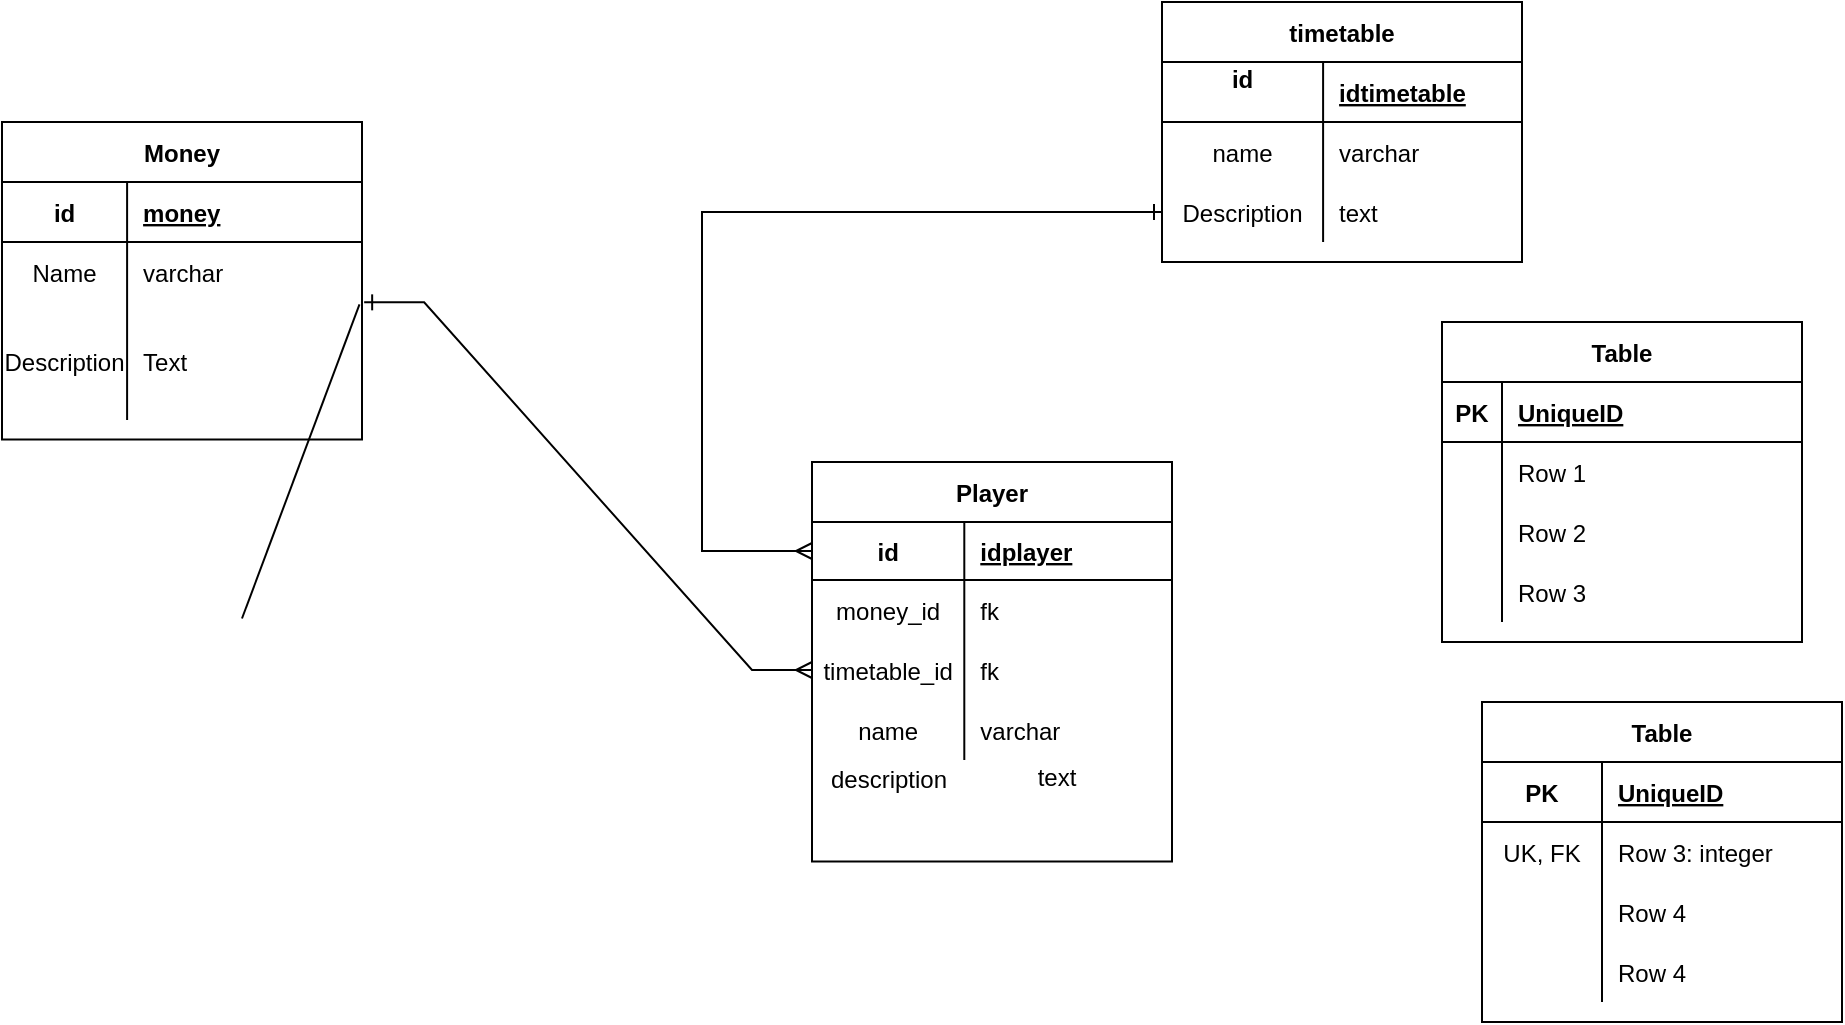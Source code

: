 <mxfile version="15.5.8" type="github">
  <diagram id="-oKt8M-A-XIeJBn6rVSu" name="Page-1">
    <mxGraphModel dx="1221" dy="606" grid="1" gridSize="10" guides="1" tooltips="1" connect="1" arrows="1" fold="1" page="1" pageScale="1" pageWidth="300000" pageHeight="300000" math="0" shadow="0">
      <root>
        <mxCell id="0" />
        <mxCell id="1" parent="0" />
        <mxCell id="iiKmWWzBk5WKIRumK6L6-1" value="Money" style="shape=table;startSize=30;container=1;collapsible=1;childLayout=tableLayout;fixedRows=1;rowLines=0;fontStyle=1;align=center;resizeLast=1;fillColor=none;gradientColor=none;" parent="1" vertex="1">
          <mxGeometry x="10" y="190" width="180" height="158.75" as="geometry">
            <mxRectangle x="-83" y="305.25" width="65" height="30" as="alternateBounds" />
          </mxGeometry>
        </mxCell>
        <mxCell id="iiKmWWzBk5WKIRumK6L6-2" value="" style="shape=partialRectangle;collapsible=0;dropTarget=0;pointerEvents=0;fillColor=none;top=0;left=0;bottom=1;right=0;points=[[0,0.5],[1,0.5]];portConstraint=eastwest;" parent="iiKmWWzBk5WKIRumK6L6-1" vertex="1">
          <mxGeometry y="30" width="180" height="30" as="geometry" />
        </mxCell>
        <mxCell id="iiKmWWzBk5WKIRumK6L6-3" value="id" style="shape=partialRectangle;connectable=0;fillColor=none;top=0;left=0;bottom=0;right=0;fontStyle=1;overflow=hidden;" parent="iiKmWWzBk5WKIRumK6L6-2" vertex="1">
          <mxGeometry width="62.55" height="30" as="geometry">
            <mxRectangle width="62.55" height="30" as="alternateBounds" />
          </mxGeometry>
        </mxCell>
        <mxCell id="iiKmWWzBk5WKIRumK6L6-4" value="money" style="shape=partialRectangle;connectable=0;fillColor=none;top=0;left=0;bottom=0;right=0;align=left;spacingLeft=6;fontStyle=5;overflow=hidden;" parent="iiKmWWzBk5WKIRumK6L6-2" vertex="1">
          <mxGeometry x="62.55" width="117.45" height="30" as="geometry">
            <mxRectangle width="117.45" height="30" as="alternateBounds" />
          </mxGeometry>
        </mxCell>
        <mxCell id="iiKmWWzBk5WKIRumK6L6-5" value="" style="shape=partialRectangle;collapsible=0;dropTarget=0;pointerEvents=0;fillColor=none;top=0;left=0;bottom=0;right=0;points=[[0,0.5],[1,0.5]];portConstraint=eastwest;" parent="iiKmWWzBk5WKIRumK6L6-1" vertex="1">
          <mxGeometry y="60" width="180" height="30" as="geometry" />
        </mxCell>
        <mxCell id="iiKmWWzBk5WKIRumK6L6-6" value="Name" style="shape=partialRectangle;connectable=0;fillColor=none;top=0;left=0;bottom=0;right=0;editable=1;overflow=hidden;" parent="iiKmWWzBk5WKIRumK6L6-5" vertex="1">
          <mxGeometry width="62.55" height="30" as="geometry">
            <mxRectangle width="62.55" height="30" as="alternateBounds" />
          </mxGeometry>
        </mxCell>
        <mxCell id="iiKmWWzBk5WKIRumK6L6-7" value="varchar" style="shape=partialRectangle;connectable=0;fillColor=none;top=0;left=0;bottom=0;right=0;align=left;spacingLeft=6;overflow=hidden;" parent="iiKmWWzBk5WKIRumK6L6-5" vertex="1">
          <mxGeometry x="62.55" width="117.45" height="30" as="geometry">
            <mxRectangle width="117.45" height="30" as="alternateBounds" />
          </mxGeometry>
        </mxCell>
        <mxCell id="iiKmWWzBk5WKIRumK6L6-8" value="" style="shape=partialRectangle;collapsible=0;dropTarget=0;pointerEvents=0;fillColor=none;top=0;left=0;bottom=0;right=0;points=[[0,0.5],[1,0.5]];portConstraint=eastwest;" parent="iiKmWWzBk5WKIRumK6L6-1" vertex="1">
          <mxGeometry y="90" width="180" height="59" as="geometry" />
        </mxCell>
        <mxCell id="iiKmWWzBk5WKIRumK6L6-9" value="Description" style="shape=partialRectangle;connectable=0;fillColor=none;top=0;left=0;bottom=0;right=0;editable=1;overflow=hidden;" parent="iiKmWWzBk5WKIRumK6L6-8" vertex="1">
          <mxGeometry width="62.55" height="59" as="geometry">
            <mxRectangle width="62.55" height="59" as="alternateBounds" />
          </mxGeometry>
        </mxCell>
        <mxCell id="iiKmWWzBk5WKIRumK6L6-10" value="Text" style="shape=partialRectangle;connectable=0;fillColor=none;top=0;left=0;bottom=0;right=0;align=left;spacingLeft=6;overflow=hidden;" parent="iiKmWWzBk5WKIRumK6L6-8" vertex="1">
          <mxGeometry x="62.55" width="117.45" height="59" as="geometry">
            <mxRectangle width="117.45" height="59" as="alternateBounds" />
          </mxGeometry>
        </mxCell>
        <mxCell id="iiKmWWzBk5WKIRumK6L6-11" value="" style="endArrow=none;html=1;rounded=0;entryX=0.993;entryY=0.02;entryDx=0;entryDy=0;entryPerimeter=0;" parent="1" target="iiKmWWzBk5WKIRumK6L6-8" edge="1">
          <mxGeometry relative="1" as="geometry">
            <mxPoint x="130" y="438.25" as="sourcePoint" />
            <mxPoint x="290" y="438.25" as="targetPoint" />
          </mxGeometry>
        </mxCell>
        <mxCell id="iiKmWWzBk5WKIRumK6L6-12" value="Player" style="shape=table;startSize=30;container=1;collapsible=1;childLayout=tableLayout;fixedRows=1;rowLines=0;fontStyle=1;align=center;resizeLast=1;fillColor=none;gradientColor=none;" parent="1" vertex="1">
          <mxGeometry x="415" y="360" width="180" height="199.75" as="geometry">
            <mxRectangle x="202" y="305.25" width="63" height="30" as="alternateBounds" />
          </mxGeometry>
        </mxCell>
        <mxCell id="iiKmWWzBk5WKIRumK6L6-13" value="" style="shape=partialRectangle;collapsible=0;dropTarget=0;pointerEvents=0;fillColor=none;top=0;left=0;bottom=1;right=0;points=[[0,0.5],[1,0.5]];portConstraint=eastwest;" parent="iiKmWWzBk5WKIRumK6L6-12" vertex="1">
          <mxGeometry y="30" width="180" height="29" as="geometry" />
        </mxCell>
        <mxCell id="iiKmWWzBk5WKIRumK6L6-14" value="id" style="shape=partialRectangle;connectable=0;fillColor=none;top=0;left=0;bottom=0;right=0;fontStyle=1;overflow=hidden;" parent="iiKmWWzBk5WKIRumK6L6-13" vertex="1">
          <mxGeometry width="76.15" height="29" as="geometry">
            <mxRectangle width="76.15" height="29" as="alternateBounds" />
          </mxGeometry>
        </mxCell>
        <mxCell id="iiKmWWzBk5WKIRumK6L6-15" value="idplayer" style="shape=partialRectangle;connectable=0;fillColor=none;top=0;left=0;bottom=0;right=0;align=left;spacingLeft=6;fontStyle=5;overflow=hidden;" parent="iiKmWWzBk5WKIRumK6L6-13" vertex="1">
          <mxGeometry x="76.15" width="103.85" height="29" as="geometry">
            <mxRectangle width="103.85" height="29" as="alternateBounds" />
          </mxGeometry>
        </mxCell>
        <mxCell id="iiKmWWzBk5WKIRumK6L6-16" value="" style="shape=partialRectangle;collapsible=0;dropTarget=0;pointerEvents=0;fillColor=none;top=0;left=0;bottom=0;right=0;points=[[0,0.5],[1,0.5]];portConstraint=eastwest;" parent="iiKmWWzBk5WKIRumK6L6-12" vertex="1">
          <mxGeometry y="59" width="180" height="30" as="geometry" />
        </mxCell>
        <mxCell id="iiKmWWzBk5WKIRumK6L6-17" value="money_id" style="shape=partialRectangle;connectable=0;fillColor=none;top=0;left=0;bottom=0;right=0;editable=1;overflow=hidden;" parent="iiKmWWzBk5WKIRumK6L6-16" vertex="1">
          <mxGeometry width="76.15" height="30" as="geometry">
            <mxRectangle width="76.15" height="30" as="alternateBounds" />
          </mxGeometry>
        </mxCell>
        <mxCell id="iiKmWWzBk5WKIRumK6L6-18" value="fk" style="shape=partialRectangle;connectable=0;fillColor=none;top=0;left=0;bottom=0;right=0;align=left;spacingLeft=6;overflow=hidden;" parent="iiKmWWzBk5WKIRumK6L6-16" vertex="1">
          <mxGeometry x="76.15" width="103.85" height="30" as="geometry">
            <mxRectangle width="103.85" height="30" as="alternateBounds" />
          </mxGeometry>
        </mxCell>
        <mxCell id="iiKmWWzBk5WKIRumK6L6-19" value="" style="shape=partialRectangle;collapsible=0;dropTarget=0;pointerEvents=0;fillColor=none;top=0;left=0;bottom=0;right=0;points=[[0,0.5],[1,0.5]];portConstraint=eastwest;" parent="iiKmWWzBk5WKIRumK6L6-12" vertex="1">
          <mxGeometry y="89" width="180" height="30" as="geometry" />
        </mxCell>
        <mxCell id="iiKmWWzBk5WKIRumK6L6-20" value="timetable_id" style="shape=partialRectangle;connectable=0;fillColor=none;top=0;left=0;bottom=0;right=0;editable=1;overflow=hidden;" parent="iiKmWWzBk5WKIRumK6L6-19" vertex="1">
          <mxGeometry width="76.15" height="30" as="geometry">
            <mxRectangle width="76.15" height="30" as="alternateBounds" />
          </mxGeometry>
        </mxCell>
        <mxCell id="iiKmWWzBk5WKIRumK6L6-21" value="fk" style="shape=partialRectangle;connectable=0;fillColor=none;top=0;left=0;bottom=0;right=0;align=left;spacingLeft=6;overflow=hidden;" parent="iiKmWWzBk5WKIRumK6L6-19" vertex="1">
          <mxGeometry x="76.15" width="103.85" height="30" as="geometry">
            <mxRectangle width="103.85" height="30" as="alternateBounds" />
          </mxGeometry>
        </mxCell>
        <mxCell id="iiKmWWzBk5WKIRumK6L6-22" value="" style="shape=partialRectangle;collapsible=0;dropTarget=0;pointerEvents=0;fillColor=none;top=0;left=0;bottom=0;right=0;points=[[0,0.5],[1,0.5]];portConstraint=eastwest;" parent="iiKmWWzBk5WKIRumK6L6-12" vertex="1">
          <mxGeometry y="119" width="180" height="30" as="geometry" />
        </mxCell>
        <mxCell id="iiKmWWzBk5WKIRumK6L6-23" value="name" style="shape=partialRectangle;connectable=0;fillColor=none;top=0;left=0;bottom=0;right=0;editable=1;overflow=hidden;" parent="iiKmWWzBk5WKIRumK6L6-22" vertex="1">
          <mxGeometry width="76.15" height="30" as="geometry">
            <mxRectangle width="76.15" height="30" as="alternateBounds" />
          </mxGeometry>
        </mxCell>
        <mxCell id="iiKmWWzBk5WKIRumK6L6-24" value="varchar" style="shape=partialRectangle;connectable=0;fillColor=none;top=0;left=0;bottom=0;right=0;align=left;spacingLeft=6;overflow=hidden;" parent="iiKmWWzBk5WKIRumK6L6-22" vertex="1">
          <mxGeometry x="76.15" width="103.85" height="30" as="geometry">
            <mxRectangle width="103.85" height="30" as="alternateBounds" />
          </mxGeometry>
        </mxCell>
        <mxCell id="iiKmWWzBk5WKIRumK6L6-25" value="" style="edgeStyle=entityRelationEdgeStyle;fontSize=12;html=1;endArrow=ERmany;endFill=0;rounded=0;exitX=1.006;exitY=0.003;exitDx=0;exitDy=0;exitPerimeter=0;entryX=0;entryY=0.5;entryDx=0;entryDy=0;startArrow=ERone;startFill=0;" parent="1" source="iiKmWWzBk5WKIRumK6L6-8" target="iiKmWWzBk5WKIRumK6L6-19" edge="1">
          <mxGeometry width="100" height="100" relative="1" as="geometry">
            <mxPoint x="274" y="652" as="sourcePoint" />
            <mxPoint x="416" y="438" as="targetPoint" />
          </mxGeometry>
        </mxCell>
        <mxCell id="iiKmWWzBk5WKIRumK6L6-26" value="timetable" style="shape=table;startSize=30;container=1;collapsible=1;childLayout=tableLayout;fixedRows=1;rowLines=0;fontStyle=1;align=center;resizeLast=1;fillColor=none;gradientColor=none;" parent="1" vertex="1">
          <mxGeometry x="590" y="130" width="180" height="130" as="geometry" />
        </mxCell>
        <mxCell id="iiKmWWzBk5WKIRumK6L6-27" value="" style="shape=partialRectangle;collapsible=0;dropTarget=0;pointerEvents=0;fillColor=none;top=0;left=0;bottom=1;right=0;points=[[0,0.5],[1,0.5]];portConstraint=eastwest;" parent="iiKmWWzBk5WKIRumK6L6-26" vertex="1">
          <mxGeometry y="30" width="180" height="30" as="geometry" />
        </mxCell>
        <mxCell id="iiKmWWzBk5WKIRumK6L6-28" value="id&#xa;" style="shape=partialRectangle;connectable=0;fillColor=none;top=0;left=0;bottom=0;right=0;fontStyle=1;overflow=hidden;" parent="iiKmWWzBk5WKIRumK6L6-27" vertex="1">
          <mxGeometry width="80.55" height="30" as="geometry">
            <mxRectangle width="80.55" height="30" as="alternateBounds" />
          </mxGeometry>
        </mxCell>
        <mxCell id="iiKmWWzBk5WKIRumK6L6-29" value="idtimetable" style="shape=partialRectangle;connectable=0;fillColor=none;top=0;left=0;bottom=0;right=0;align=left;spacingLeft=6;fontStyle=5;overflow=hidden;" parent="iiKmWWzBk5WKIRumK6L6-27" vertex="1">
          <mxGeometry x="80.55" width="99.45" height="30" as="geometry">
            <mxRectangle width="99.45" height="30" as="alternateBounds" />
          </mxGeometry>
        </mxCell>
        <mxCell id="iiKmWWzBk5WKIRumK6L6-30" value="" style="shape=partialRectangle;collapsible=0;dropTarget=0;pointerEvents=0;fillColor=none;top=0;left=0;bottom=0;right=0;points=[[0,0.5],[1,0.5]];portConstraint=eastwest;" parent="iiKmWWzBk5WKIRumK6L6-26" vertex="1">
          <mxGeometry y="60" width="180" height="30" as="geometry" />
        </mxCell>
        <mxCell id="iiKmWWzBk5WKIRumK6L6-31" value="name" style="shape=partialRectangle;connectable=0;fillColor=none;top=0;left=0;bottom=0;right=0;editable=1;overflow=hidden;" parent="iiKmWWzBk5WKIRumK6L6-30" vertex="1">
          <mxGeometry width="80.55" height="30" as="geometry">
            <mxRectangle width="80.55" height="30" as="alternateBounds" />
          </mxGeometry>
        </mxCell>
        <mxCell id="iiKmWWzBk5WKIRumK6L6-32" value="varchar" style="shape=partialRectangle;connectable=0;fillColor=none;top=0;left=0;bottom=0;right=0;align=left;spacingLeft=6;overflow=hidden;" parent="iiKmWWzBk5WKIRumK6L6-30" vertex="1">
          <mxGeometry x="80.55" width="99.45" height="30" as="geometry">
            <mxRectangle width="99.45" height="30" as="alternateBounds" />
          </mxGeometry>
        </mxCell>
        <mxCell id="iiKmWWzBk5WKIRumK6L6-33" value="" style="shape=partialRectangle;collapsible=0;dropTarget=0;pointerEvents=0;fillColor=none;top=0;left=0;bottom=0;right=0;points=[[0,0.5],[1,0.5]];portConstraint=eastwest;" parent="iiKmWWzBk5WKIRumK6L6-26" vertex="1">
          <mxGeometry y="90" width="180" height="30" as="geometry" />
        </mxCell>
        <mxCell id="iiKmWWzBk5WKIRumK6L6-34" value="Description" style="shape=partialRectangle;connectable=0;fillColor=none;top=0;left=0;bottom=0;right=0;editable=1;overflow=hidden;" parent="iiKmWWzBk5WKIRumK6L6-33" vertex="1">
          <mxGeometry width="80.55" height="30" as="geometry">
            <mxRectangle width="80.55" height="30" as="alternateBounds" />
          </mxGeometry>
        </mxCell>
        <mxCell id="iiKmWWzBk5WKIRumK6L6-35" value="text" style="shape=partialRectangle;connectable=0;fillColor=none;top=0;left=0;bottom=0;right=0;align=left;spacingLeft=6;overflow=hidden;" parent="iiKmWWzBk5WKIRumK6L6-33" vertex="1">
          <mxGeometry x="80.55" width="99.45" height="30" as="geometry">
            <mxRectangle width="99.45" height="30" as="alternateBounds" />
          </mxGeometry>
        </mxCell>
        <mxCell id="iiKmWWzBk5WKIRumK6L6-36" value="" style="edgeStyle=elbowEdgeStyle;fontSize=12;html=1;endArrow=ERmany;endFill=0;rounded=0;exitX=0;exitY=0.5;exitDx=0;exitDy=0;entryX=0;entryY=0.5;entryDx=0;entryDy=0;startArrow=ERone;startFill=0;" parent="1" source="iiKmWWzBk5WKIRumK6L6-33" target="iiKmWWzBk5WKIRumK6L6-13" edge="1">
          <mxGeometry width="100" height="100" relative="1" as="geometry">
            <mxPoint x="334" y="351" as="sourcePoint" />
            <mxPoint x="365" y="298" as="targetPoint" />
            <Array as="points">
              <mxPoint x="360" y="314" />
            </Array>
          </mxGeometry>
        </mxCell>
        <mxCell id="iiKmWWzBk5WKIRumK6L6-37" value="description" style="text;html=1;align=center;verticalAlign=middle;resizable=0;points=[];autosize=1;strokeColor=none;fillColor=none;" parent="1" vertex="1">
          <mxGeometry x="419" y="510" width="68" height="18" as="geometry" />
        </mxCell>
        <mxCell id="iiKmWWzBk5WKIRumK6L6-38" value="text" style="text;html=1;align=center;verticalAlign=middle;resizable=0;points=[];autosize=1;strokeColor=none;fillColor=none;" parent="1" vertex="1">
          <mxGeometry x="522" y="509" width="29" height="18" as="geometry" />
        </mxCell>
        <mxCell id="jkiswng4xukaDc3kLj3M-1" value="Table" style="shape=table;startSize=30;container=1;collapsible=1;childLayout=tableLayout;fixedRows=1;rowLines=0;fontStyle=1;align=center;resizeLast=1;" vertex="1" parent="1">
          <mxGeometry x="730" y="290" width="180" height="160" as="geometry" />
        </mxCell>
        <mxCell id="jkiswng4xukaDc3kLj3M-2" value="" style="shape=partialRectangle;collapsible=0;dropTarget=0;pointerEvents=0;fillColor=none;top=0;left=0;bottom=1;right=0;points=[[0,0.5],[1,0.5]];portConstraint=eastwest;" vertex="1" parent="jkiswng4xukaDc3kLj3M-1">
          <mxGeometry y="30" width="180" height="30" as="geometry" />
        </mxCell>
        <mxCell id="jkiswng4xukaDc3kLj3M-3" value="PK" style="shape=partialRectangle;connectable=0;fillColor=none;top=0;left=0;bottom=0;right=0;fontStyle=1;overflow=hidden;" vertex="1" parent="jkiswng4xukaDc3kLj3M-2">
          <mxGeometry width="30" height="30" as="geometry">
            <mxRectangle width="30" height="30" as="alternateBounds" />
          </mxGeometry>
        </mxCell>
        <mxCell id="jkiswng4xukaDc3kLj3M-4" value="UniqueID" style="shape=partialRectangle;connectable=0;fillColor=none;top=0;left=0;bottom=0;right=0;align=left;spacingLeft=6;fontStyle=5;overflow=hidden;" vertex="1" parent="jkiswng4xukaDc3kLj3M-2">
          <mxGeometry x="30" width="150" height="30" as="geometry">
            <mxRectangle width="150" height="30" as="alternateBounds" />
          </mxGeometry>
        </mxCell>
        <mxCell id="jkiswng4xukaDc3kLj3M-5" value="" style="shape=partialRectangle;collapsible=0;dropTarget=0;pointerEvents=0;fillColor=none;top=0;left=0;bottom=0;right=0;points=[[0,0.5],[1,0.5]];portConstraint=eastwest;" vertex="1" parent="jkiswng4xukaDc3kLj3M-1">
          <mxGeometry y="60" width="180" height="30" as="geometry" />
        </mxCell>
        <mxCell id="jkiswng4xukaDc3kLj3M-6" value="" style="shape=partialRectangle;connectable=0;fillColor=none;top=0;left=0;bottom=0;right=0;editable=1;overflow=hidden;" vertex="1" parent="jkiswng4xukaDc3kLj3M-5">
          <mxGeometry width="30" height="30" as="geometry">
            <mxRectangle width="30" height="30" as="alternateBounds" />
          </mxGeometry>
        </mxCell>
        <mxCell id="jkiswng4xukaDc3kLj3M-7" value="Row 1" style="shape=partialRectangle;connectable=0;fillColor=none;top=0;left=0;bottom=0;right=0;align=left;spacingLeft=6;overflow=hidden;" vertex="1" parent="jkiswng4xukaDc3kLj3M-5">
          <mxGeometry x="30" width="150" height="30" as="geometry">
            <mxRectangle width="150" height="30" as="alternateBounds" />
          </mxGeometry>
        </mxCell>
        <mxCell id="jkiswng4xukaDc3kLj3M-8" value="" style="shape=partialRectangle;collapsible=0;dropTarget=0;pointerEvents=0;fillColor=none;top=0;left=0;bottom=0;right=0;points=[[0,0.5],[1,0.5]];portConstraint=eastwest;" vertex="1" parent="jkiswng4xukaDc3kLj3M-1">
          <mxGeometry y="90" width="180" height="30" as="geometry" />
        </mxCell>
        <mxCell id="jkiswng4xukaDc3kLj3M-9" value="" style="shape=partialRectangle;connectable=0;fillColor=none;top=0;left=0;bottom=0;right=0;editable=1;overflow=hidden;" vertex="1" parent="jkiswng4xukaDc3kLj3M-8">
          <mxGeometry width="30" height="30" as="geometry">
            <mxRectangle width="30" height="30" as="alternateBounds" />
          </mxGeometry>
        </mxCell>
        <mxCell id="jkiswng4xukaDc3kLj3M-10" value="Row 2" style="shape=partialRectangle;connectable=0;fillColor=none;top=0;left=0;bottom=0;right=0;align=left;spacingLeft=6;overflow=hidden;" vertex="1" parent="jkiswng4xukaDc3kLj3M-8">
          <mxGeometry x="30" width="150" height="30" as="geometry">
            <mxRectangle width="150" height="30" as="alternateBounds" />
          </mxGeometry>
        </mxCell>
        <mxCell id="jkiswng4xukaDc3kLj3M-11" value="" style="shape=partialRectangle;collapsible=0;dropTarget=0;pointerEvents=0;fillColor=none;top=0;left=0;bottom=0;right=0;points=[[0,0.5],[1,0.5]];portConstraint=eastwest;" vertex="1" parent="jkiswng4xukaDc3kLj3M-1">
          <mxGeometry y="120" width="180" height="30" as="geometry" />
        </mxCell>
        <mxCell id="jkiswng4xukaDc3kLj3M-12" value="" style="shape=partialRectangle;connectable=0;fillColor=none;top=0;left=0;bottom=0;right=0;editable=1;overflow=hidden;" vertex="1" parent="jkiswng4xukaDc3kLj3M-11">
          <mxGeometry width="30" height="30" as="geometry">
            <mxRectangle width="30" height="30" as="alternateBounds" />
          </mxGeometry>
        </mxCell>
        <mxCell id="jkiswng4xukaDc3kLj3M-13" value="Row 3" style="shape=partialRectangle;connectable=0;fillColor=none;top=0;left=0;bottom=0;right=0;align=left;spacingLeft=6;overflow=hidden;" vertex="1" parent="jkiswng4xukaDc3kLj3M-11">
          <mxGeometry x="30" width="150" height="30" as="geometry">
            <mxRectangle width="150" height="30" as="alternateBounds" />
          </mxGeometry>
        </mxCell>
        <mxCell id="jkiswng4xukaDc3kLj3M-14" value="Table" style="shape=table;startSize=30;container=1;collapsible=1;childLayout=tableLayout;fixedRows=1;rowLines=0;fontStyle=1;align=center;resizeLast=1;" vertex="1" parent="1">
          <mxGeometry x="750" y="480" width="180" height="160" as="geometry" />
        </mxCell>
        <mxCell id="jkiswng4xukaDc3kLj3M-18" value="" style="shape=partialRectangle;collapsible=0;dropTarget=0;pointerEvents=0;fillColor=none;top=0;left=0;bottom=1;right=0;points=[[0,0.5],[1,0.5]];portConstraint=eastwest;" vertex="1" parent="jkiswng4xukaDc3kLj3M-14">
          <mxGeometry y="30" width="180" height="30" as="geometry" />
        </mxCell>
        <mxCell id="jkiswng4xukaDc3kLj3M-19" value="PK" style="shape=partialRectangle;connectable=0;fillColor=none;top=0;left=0;bottom=0;right=0;fontStyle=1;overflow=hidden;" vertex="1" parent="jkiswng4xukaDc3kLj3M-18">
          <mxGeometry width="60" height="30" as="geometry">
            <mxRectangle width="60" height="30" as="alternateBounds" />
          </mxGeometry>
        </mxCell>
        <mxCell id="jkiswng4xukaDc3kLj3M-20" value="UniqueID" style="shape=partialRectangle;connectable=0;fillColor=none;top=0;left=0;bottom=0;right=0;align=left;spacingLeft=6;fontStyle=5;overflow=hidden;" vertex="1" parent="jkiswng4xukaDc3kLj3M-18">
          <mxGeometry x="60" width="120" height="30" as="geometry">
            <mxRectangle width="120" height="30" as="alternateBounds" />
          </mxGeometry>
        </mxCell>
        <mxCell id="jkiswng4xukaDc3kLj3M-21" value="" style="shape=partialRectangle;collapsible=0;dropTarget=0;pointerEvents=0;fillColor=none;top=0;left=0;bottom=0;right=0;points=[[0,0.5],[1,0.5]];portConstraint=eastwest;" vertex="1" parent="jkiswng4xukaDc3kLj3M-14">
          <mxGeometry y="60" width="180" height="30" as="geometry" />
        </mxCell>
        <mxCell id="jkiswng4xukaDc3kLj3M-22" value="UK, FK" style="shape=partialRectangle;connectable=0;fillColor=none;top=0;left=0;bottom=0;right=0;editable=1;overflow=hidden;" vertex="1" parent="jkiswng4xukaDc3kLj3M-21">
          <mxGeometry width="60" height="30" as="geometry">
            <mxRectangle width="60" height="30" as="alternateBounds" />
          </mxGeometry>
        </mxCell>
        <mxCell id="jkiswng4xukaDc3kLj3M-23" value="Row 3: integer" style="shape=partialRectangle;connectable=0;fillColor=none;top=0;left=0;bottom=0;right=0;align=left;spacingLeft=6;overflow=hidden;" vertex="1" parent="jkiswng4xukaDc3kLj3M-21">
          <mxGeometry x="60" width="120" height="30" as="geometry">
            <mxRectangle width="120" height="30" as="alternateBounds" />
          </mxGeometry>
        </mxCell>
        <mxCell id="jkiswng4xukaDc3kLj3M-24" value="" style="shape=partialRectangle;collapsible=0;dropTarget=0;pointerEvents=0;fillColor=none;top=0;left=0;bottom=0;right=0;points=[[0,0.5],[1,0.5]];portConstraint=eastwest;" vertex="1" parent="jkiswng4xukaDc3kLj3M-14">
          <mxGeometry y="90" width="180" height="30" as="geometry" />
        </mxCell>
        <mxCell id="jkiswng4xukaDc3kLj3M-25" value="" style="shape=partialRectangle;connectable=0;fillColor=none;top=0;left=0;bottom=0;right=0;editable=1;overflow=hidden;" vertex="1" parent="jkiswng4xukaDc3kLj3M-24">
          <mxGeometry width="60" height="30" as="geometry">
            <mxRectangle width="60" height="30" as="alternateBounds" />
          </mxGeometry>
        </mxCell>
        <mxCell id="jkiswng4xukaDc3kLj3M-26" value="Row 4" style="shape=partialRectangle;connectable=0;fillColor=none;top=0;left=0;bottom=0;right=0;align=left;spacingLeft=6;overflow=hidden;" vertex="1" parent="jkiswng4xukaDc3kLj3M-24">
          <mxGeometry x="60" width="120" height="30" as="geometry">
            <mxRectangle width="120" height="30" as="alternateBounds" />
          </mxGeometry>
        </mxCell>
        <mxCell id="jkiswng4xukaDc3kLj3M-27" value="" style="shape=partialRectangle;collapsible=0;dropTarget=0;pointerEvents=0;fillColor=none;top=0;left=0;bottom=0;right=0;points=[[0,0.5],[1,0.5]];portConstraint=eastwest;" vertex="1" parent="jkiswng4xukaDc3kLj3M-14">
          <mxGeometry y="120" width="180" height="30" as="geometry" />
        </mxCell>
        <mxCell id="jkiswng4xukaDc3kLj3M-28" value="" style="shape=partialRectangle;connectable=0;fillColor=none;top=0;left=0;bottom=0;right=0;editable=1;overflow=hidden;" vertex="1" parent="jkiswng4xukaDc3kLj3M-27">
          <mxGeometry width="60" height="30" as="geometry">
            <mxRectangle width="60" height="30" as="alternateBounds" />
          </mxGeometry>
        </mxCell>
        <mxCell id="jkiswng4xukaDc3kLj3M-29" value="Row 4" style="shape=partialRectangle;connectable=0;fillColor=none;top=0;left=0;bottom=0;right=0;align=left;spacingLeft=6;overflow=hidden;" vertex="1" parent="jkiswng4xukaDc3kLj3M-27">
          <mxGeometry x="60" width="120" height="30" as="geometry">
            <mxRectangle width="120" height="30" as="alternateBounds" />
          </mxGeometry>
        </mxCell>
      </root>
    </mxGraphModel>
  </diagram>
</mxfile>
